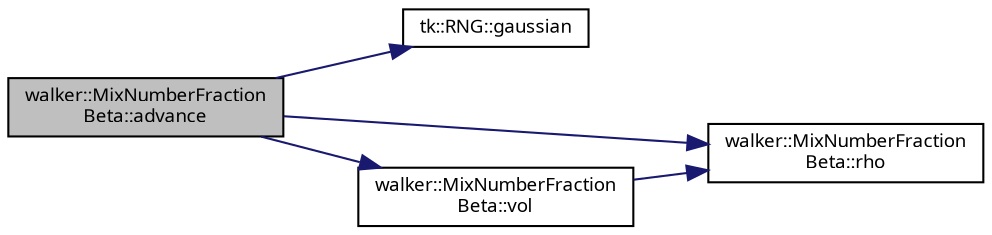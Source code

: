 digraph "walker::MixNumberFractionBeta::advance"
{
 // INTERACTIVE_SVG=YES
  bgcolor="transparent";
  edge [fontname="sans-serif",fontsize="9",labelfontname="sans-serif",labelfontsize="9"];
  node [fontname="sans-serif",fontsize="9",shape=record];
  rankdir="LR";
  Node1 [label="walker::MixNumberFraction\lBeta::advance",height=0.2,width=0.4,color="black", fillcolor="grey75", style="filled", fontcolor="black"];
  Node1 -> Node2 [color="midnightblue",fontsize="9",style="solid",fontname="sans-serif"];
  Node2 [label="tk::RNG::gaussian",height=0.2,width=0.4,color="black",URL="$classtk_1_1_r_n_g.html#a435ec8de21c012876c819abec65d6141",tooltip="Public interface to Gaussian RNG. "];
  Node1 -> Node3 [color="midnightblue",fontsize="9",style="solid",fontname="sans-serif"];
  Node3 [label="walker::MixNumberFraction\lBeta::rho",height=0.2,width=0.4,color="black",URL="$classwalker_1_1_mix_number_fraction_beta.html#af11185430b871ede64336305a71de8da",tooltip="Return density for mole fraction. "];
  Node1 -> Node4 [color="midnightblue",fontsize="9",style="solid",fontname="sans-serif"];
  Node4 [label="walker::MixNumberFraction\lBeta::vol",height=0.2,width=0.4,color="black",URL="$classwalker_1_1_mix_number_fraction_beta.html#a9c351bb0679ad9b2a30a003572f60a0f",tooltip="Return specific volume for mole fraction. "];
  Node4 -> Node3 [color="midnightblue",fontsize="9",style="solid",fontname="sans-serif"];
}

